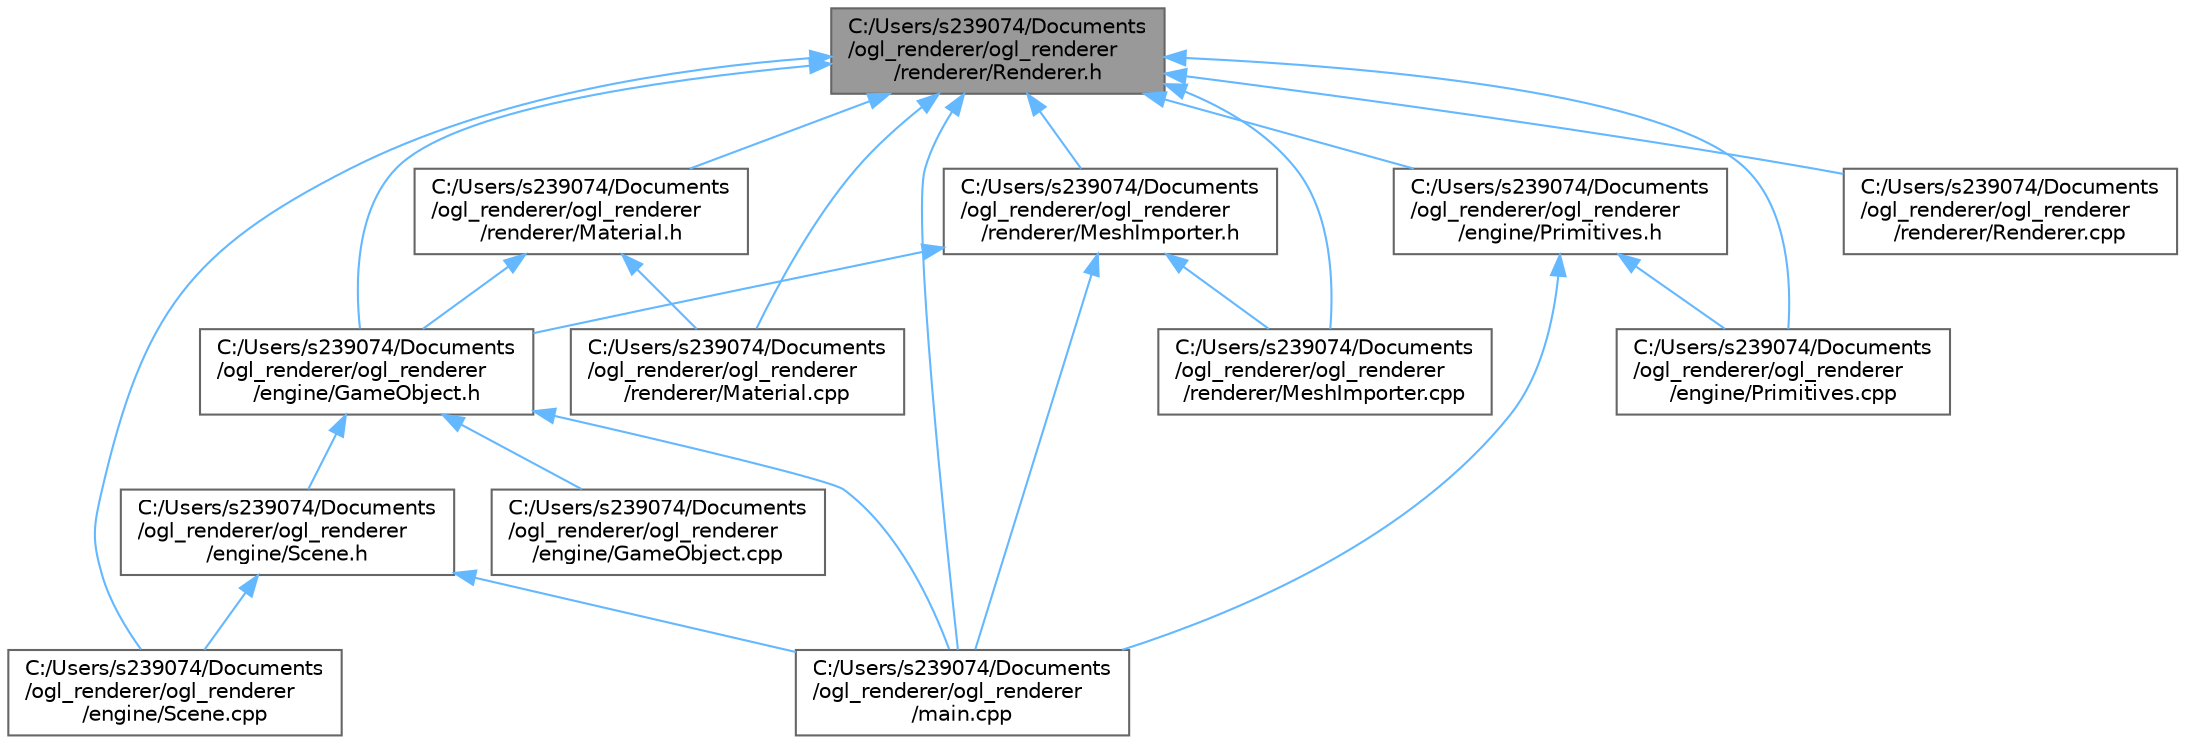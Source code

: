 digraph "C:/Users/s239074/Documents/ogl_renderer/ogl_renderer/renderer/Renderer.h"
{
 // LATEX_PDF_SIZE
  bgcolor="transparent";
  edge [fontname=Helvetica,fontsize=10,labelfontname=Helvetica,labelfontsize=10];
  node [fontname=Helvetica,fontsize=10,shape=box,height=0.2,width=0.4];
  Node1 [label="C:/Users/s239074/Documents\l/ogl_renderer/ogl_renderer\l/renderer/Renderer.h",height=0.2,width=0.4,color="gray40", fillcolor="grey60", style="filled", fontcolor="black",tooltip=" "];
  Node1 -> Node2 [dir="back",color="steelblue1",style="solid"];
  Node2 [label="C:/Users/s239074/Documents\l/ogl_renderer/ogl_renderer\l/engine/GameObject.h",height=0.2,width=0.4,color="grey40", fillcolor="white", style="filled",URL="$_game_object_8h.html",tooltip=" "];
  Node2 -> Node3 [dir="back",color="steelblue1",style="solid"];
  Node3 [label="C:/Users/s239074/Documents\l/ogl_renderer/ogl_renderer\l/engine/GameObject.cpp",height=0.2,width=0.4,color="grey40", fillcolor="white", style="filled",URL="$_game_object_8cpp.html",tooltip=" "];
  Node2 -> Node4 [dir="back",color="steelblue1",style="solid"];
  Node4 [label="C:/Users/s239074/Documents\l/ogl_renderer/ogl_renderer\l/engine/Scene.h",height=0.2,width=0.4,color="grey40", fillcolor="white", style="filled",URL="$_scene_8h.html",tooltip=" "];
  Node4 -> Node5 [dir="back",color="steelblue1",style="solid"];
  Node5 [label="C:/Users/s239074/Documents\l/ogl_renderer/ogl_renderer\l/engine/Scene.cpp",height=0.2,width=0.4,color="grey40", fillcolor="white", style="filled",URL="$_scene_8cpp.html",tooltip=" "];
  Node4 -> Node6 [dir="back",color="steelblue1",style="solid"];
  Node6 [label="C:/Users/s239074/Documents\l/ogl_renderer/ogl_renderer\l/main.cpp",height=0.2,width=0.4,color="grey40", fillcolor="white", style="filled",URL="$main_8cpp.html",tooltip=" "];
  Node2 -> Node6 [dir="back",color="steelblue1",style="solid"];
  Node1 -> Node7 [dir="back",color="steelblue1",style="solid"];
  Node7 [label="C:/Users/s239074/Documents\l/ogl_renderer/ogl_renderer\l/engine/Primitives.cpp",height=0.2,width=0.4,color="grey40", fillcolor="white", style="filled",URL="$_primitives_8cpp.html",tooltip=" "];
  Node1 -> Node8 [dir="back",color="steelblue1",style="solid"];
  Node8 [label="C:/Users/s239074/Documents\l/ogl_renderer/ogl_renderer\l/engine/Primitives.h",height=0.2,width=0.4,color="grey40", fillcolor="white", style="filled",URL="$_primitives_8h.html",tooltip=" "];
  Node8 -> Node7 [dir="back",color="steelblue1",style="solid"];
  Node8 -> Node6 [dir="back",color="steelblue1",style="solid"];
  Node1 -> Node5 [dir="back",color="steelblue1",style="solid"];
  Node1 -> Node6 [dir="back",color="steelblue1",style="solid"];
  Node1 -> Node9 [dir="back",color="steelblue1",style="solid"];
  Node9 [label="C:/Users/s239074/Documents\l/ogl_renderer/ogl_renderer\l/renderer/Material.cpp",height=0.2,width=0.4,color="grey40", fillcolor="white", style="filled",URL="$_material_8cpp.html",tooltip=" "];
  Node1 -> Node10 [dir="back",color="steelblue1",style="solid"];
  Node10 [label="C:/Users/s239074/Documents\l/ogl_renderer/ogl_renderer\l/renderer/Material.h",height=0.2,width=0.4,color="grey40", fillcolor="white", style="filled",URL="$_material_8h.html",tooltip=" "];
  Node10 -> Node2 [dir="back",color="steelblue1",style="solid"];
  Node10 -> Node9 [dir="back",color="steelblue1",style="solid"];
  Node1 -> Node11 [dir="back",color="steelblue1",style="solid"];
  Node11 [label="C:/Users/s239074/Documents\l/ogl_renderer/ogl_renderer\l/renderer/MeshImporter.cpp",height=0.2,width=0.4,color="grey40", fillcolor="white", style="filled",URL="$_mesh_importer_8cpp.html",tooltip=" "];
  Node1 -> Node12 [dir="back",color="steelblue1",style="solid"];
  Node12 [label="C:/Users/s239074/Documents\l/ogl_renderer/ogl_renderer\l/renderer/MeshImporter.h",height=0.2,width=0.4,color="grey40", fillcolor="white", style="filled",URL="$_mesh_importer_8h.html",tooltip=" "];
  Node12 -> Node2 [dir="back",color="steelblue1",style="solid"];
  Node12 -> Node6 [dir="back",color="steelblue1",style="solid"];
  Node12 -> Node11 [dir="back",color="steelblue1",style="solid"];
  Node1 -> Node13 [dir="back",color="steelblue1",style="solid"];
  Node13 [label="C:/Users/s239074/Documents\l/ogl_renderer/ogl_renderer\l/renderer/Renderer.cpp",height=0.2,width=0.4,color="grey40", fillcolor="white", style="filled",URL="$_renderer_8cpp.html",tooltip=" "];
}
